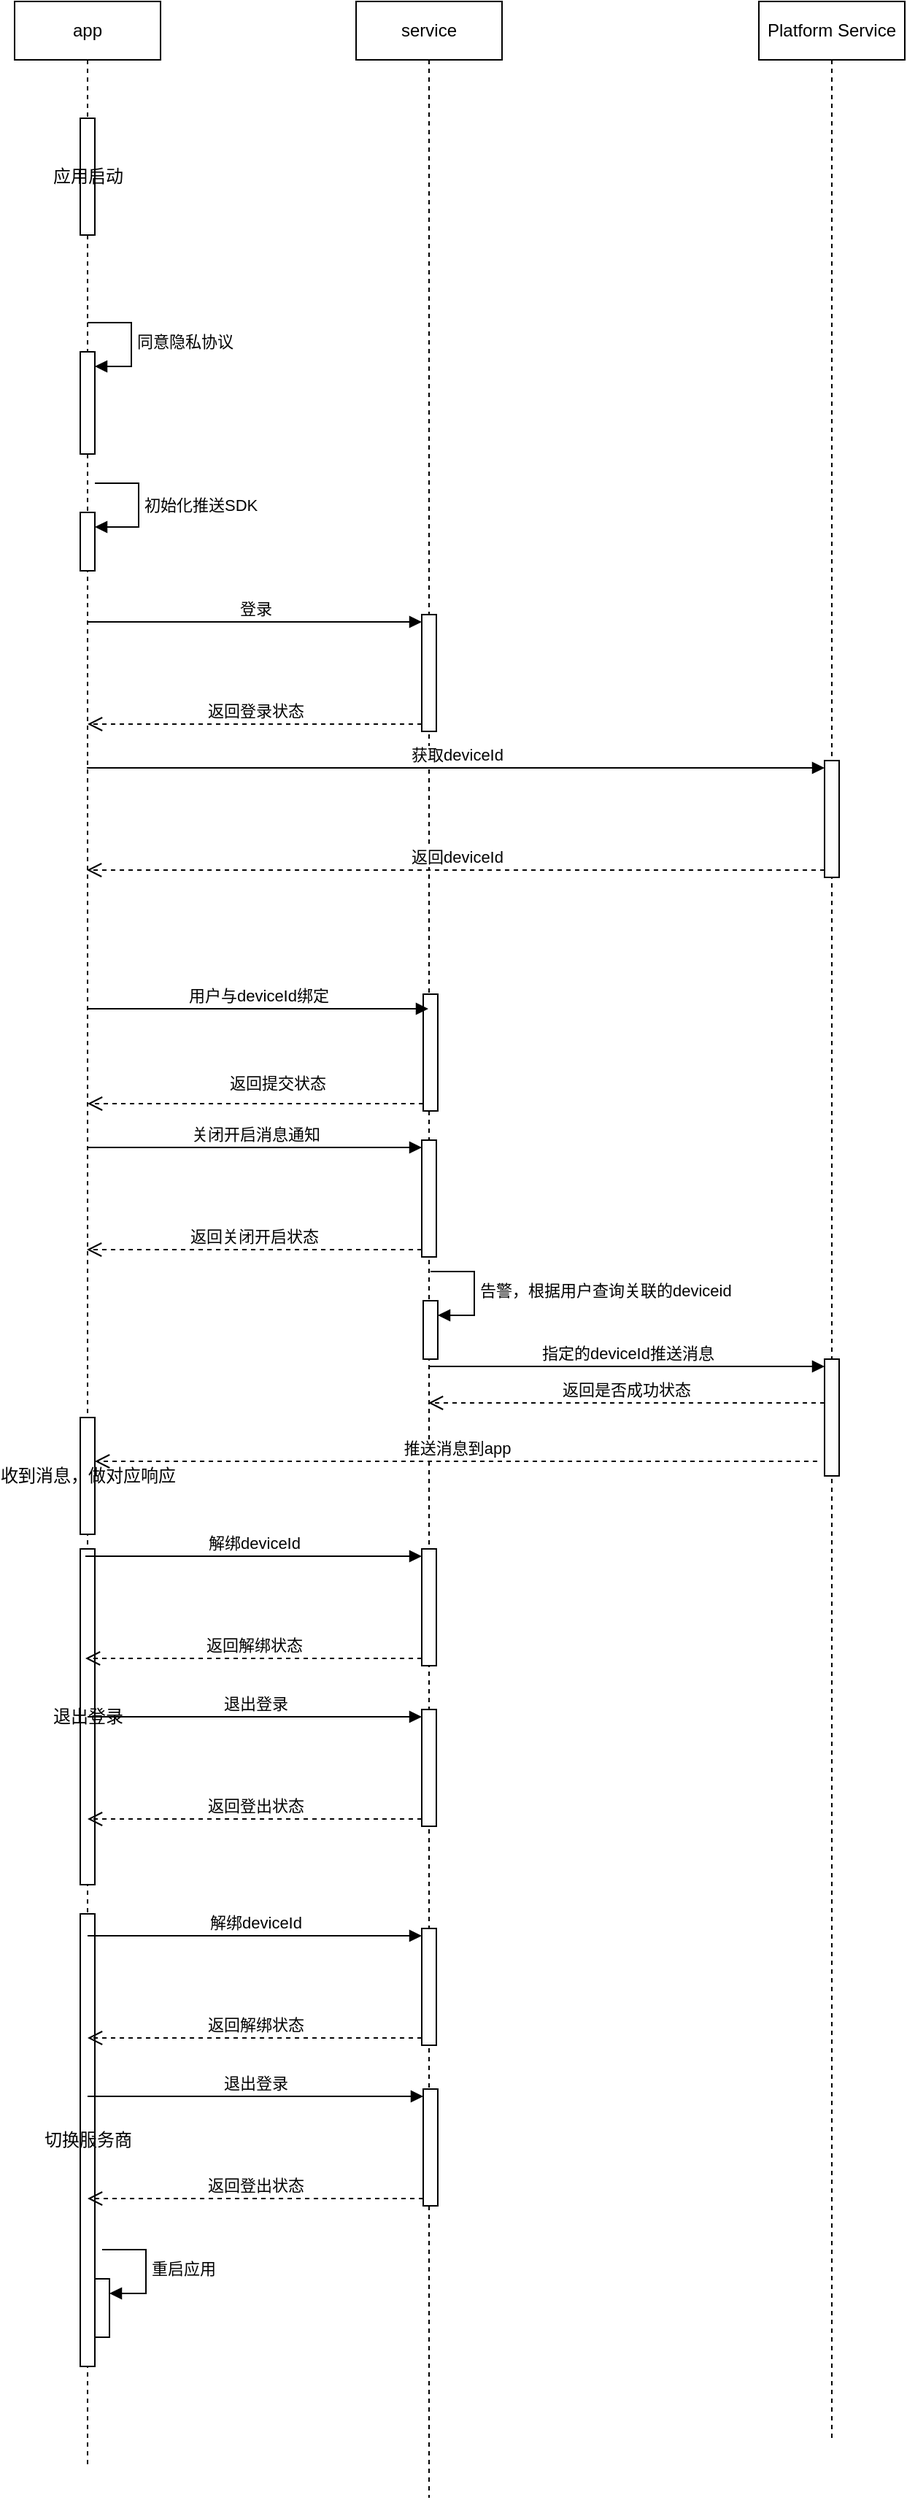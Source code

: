 <mxfile version="22.0.4" type="github">
  <diagram name="第 1 页" id="zFCsPYKmAemc5M4zCG7X">
    <mxGraphModel dx="1434" dy="790" grid="1" gridSize="10" guides="1" tooltips="1" connect="1" arrows="1" fold="1" page="1" pageScale="1" pageWidth="827" pageHeight="1169" math="0" shadow="0">
      <root>
        <mxCell id="0" />
        <mxCell id="1" parent="0" />
        <mxCell id="OrJPfvicP2lSqWDqBgk1-5" value="app" style="shape=umlLifeline;perimeter=lifelinePerimeter;whiteSpace=wrap;html=1;container=1;dropTarget=0;collapsible=0;recursiveResize=0;outlineConnect=0;portConstraint=eastwest;newEdgeStyle={&quot;curved&quot;:0,&quot;rounded&quot;:0};" parent="1" vertex="1">
          <mxGeometry x="80" y="70" width="100" height="1690" as="geometry" />
        </mxCell>
        <mxCell id="OrJPfvicP2lSqWDqBgk1-12" value="应用启动" style="html=1;points=[[0,0,0,0,5],[0,1,0,0,-5],[1,0,0,0,5],[1,1,0,0,-5]];perimeter=orthogonalPerimeter;outlineConnect=0;targetShapes=umlLifeline;portConstraint=eastwest;newEdgeStyle={&quot;curved&quot;:0,&quot;rounded&quot;:0};" parent="OrJPfvicP2lSqWDqBgk1-5" vertex="1">
          <mxGeometry x="45" y="80" width="10" height="80" as="geometry" />
        </mxCell>
        <mxCell id="OrJPfvicP2lSqWDqBgk1-13" value="" style="html=1;points=[[0,0,0,0,5],[0,1,0,0,-5],[1,0,0,0,5],[1,1,0,0,-5]];perimeter=orthogonalPerimeter;outlineConnect=0;targetShapes=umlLifeline;portConstraint=eastwest;newEdgeStyle={&quot;curved&quot;:0,&quot;rounded&quot;:0};" parent="OrJPfvicP2lSqWDqBgk1-5" vertex="1">
          <mxGeometry x="45" y="240" width="10" height="70" as="geometry" />
        </mxCell>
        <mxCell id="OrJPfvicP2lSqWDqBgk1-14" value="同意隐私协议" style="html=1;align=left;spacingLeft=2;endArrow=block;rounded=0;edgeStyle=orthogonalEdgeStyle;curved=0;rounded=0;" parent="OrJPfvicP2lSqWDqBgk1-5" target="OrJPfvicP2lSqWDqBgk1-13" edge="1">
          <mxGeometry relative="1" as="geometry">
            <mxPoint x="50" y="220" as="sourcePoint" />
            <Array as="points">
              <mxPoint x="80" y="250" />
            </Array>
          </mxGeometry>
        </mxCell>
        <mxCell id="OrJPfvicP2lSqWDqBgk1-41" value="" style="html=1;points=[[0,0,0,0,5],[0,1,0,0,-5],[1,0,0,0,5],[1,1,0,0,-5]];perimeter=orthogonalPerimeter;outlineConnect=0;targetShapes=umlLifeline;portConstraint=eastwest;newEdgeStyle={&quot;curved&quot;:0,&quot;rounded&quot;:0};" parent="OrJPfvicP2lSqWDqBgk1-5" vertex="1">
          <mxGeometry x="45" y="350" width="10" height="40" as="geometry" />
        </mxCell>
        <mxCell id="OrJPfvicP2lSqWDqBgk1-42" value="初始化推送SDK" style="html=1;align=left;spacingLeft=2;endArrow=block;rounded=0;edgeStyle=orthogonalEdgeStyle;curved=0;rounded=0;" parent="OrJPfvicP2lSqWDqBgk1-5" target="OrJPfvicP2lSqWDqBgk1-41" edge="1">
          <mxGeometry relative="1" as="geometry">
            <mxPoint x="55" y="330" as="sourcePoint" />
            <Array as="points">
              <mxPoint x="85" y="360" />
            </Array>
          </mxGeometry>
        </mxCell>
        <mxCell id="OGlFRcFxTUkUSfZGmhcq-1" value="退出登录" style="html=1;points=[[0,0,0,0,5],[0,1,0,0,-5],[1,0,0,0,5],[1,1,0,0,-5]];perimeter=orthogonalPerimeter;outlineConnect=0;targetShapes=umlLifeline;portConstraint=eastwest;newEdgeStyle={&quot;curved&quot;:0,&quot;rounded&quot;:0};" parent="OrJPfvicP2lSqWDqBgk1-5" vertex="1">
          <mxGeometry x="45" y="1060" width="10" height="230" as="geometry" />
        </mxCell>
        <mxCell id="OGlFRcFxTUkUSfZGmhcq-9" value="切换服务商" style="html=1;points=[[0,0,0,0,5],[0,1,0,0,-5],[1,0,0,0,5],[1,1,0,0,-5]];perimeter=orthogonalPerimeter;outlineConnect=0;targetShapes=umlLifeline;portConstraint=eastwest;newEdgeStyle={&quot;curved&quot;:0,&quot;rounded&quot;:0};" parent="OrJPfvicP2lSqWDqBgk1-5" vertex="1">
          <mxGeometry x="45" y="1310" width="10" height="310" as="geometry" />
        </mxCell>
        <mxCell id="OGlFRcFxTUkUSfZGmhcq-13" value="" style="html=1;points=[[0,0,0,0,5],[0,1,0,0,-5],[1,0,0,0,5],[1,1,0,0,-5]];perimeter=orthogonalPerimeter;outlineConnect=0;targetShapes=umlLifeline;portConstraint=eastwest;newEdgeStyle={&quot;curved&quot;:0,&quot;rounded&quot;:0};" parent="OrJPfvicP2lSqWDqBgk1-5" vertex="1">
          <mxGeometry x="55" y="1560" width="10" height="40" as="geometry" />
        </mxCell>
        <mxCell id="OGlFRcFxTUkUSfZGmhcq-14" value="重启应用" style="html=1;align=left;spacingLeft=2;endArrow=block;rounded=0;edgeStyle=orthogonalEdgeStyle;curved=0;rounded=0;" parent="OrJPfvicP2lSqWDqBgk1-5" target="OGlFRcFxTUkUSfZGmhcq-13" edge="1">
          <mxGeometry relative="1" as="geometry">
            <mxPoint x="60" y="1540" as="sourcePoint" />
            <Array as="points">
              <mxPoint x="90" y="1570" />
            </Array>
          </mxGeometry>
        </mxCell>
        <mxCell id="OrJPfvicP2lSqWDqBgk1-6" value="service" style="shape=umlLifeline;perimeter=lifelinePerimeter;whiteSpace=wrap;html=1;container=1;dropTarget=0;collapsible=0;recursiveResize=0;outlineConnect=0;portConstraint=eastwest;newEdgeStyle={&quot;curved&quot;:0,&quot;rounded&quot;:0};" parent="1" vertex="1">
          <mxGeometry x="314" y="70" width="100" height="1710" as="geometry" />
        </mxCell>
        <mxCell id="OrJPfvicP2lSqWDqBgk1-25" value="" style="html=1;points=[[0,0,0,0,5],[0,1,0,0,-5],[1,0,0,0,5],[1,1,0,0,-5]];perimeter=orthogonalPerimeter;outlineConnect=0;targetShapes=umlLifeline;portConstraint=eastwest;newEdgeStyle={&quot;curved&quot;:0,&quot;rounded&quot;:0};" parent="OrJPfvicP2lSqWDqBgk1-6" vertex="1">
          <mxGeometry x="45" y="420" width="10" height="80" as="geometry" />
        </mxCell>
        <mxCell id="NTywO0ZUPV1NuHkTcdNC-5" value="" style="html=1;points=[[0,0,0,0,5],[0,1,0,0,-5],[1,0,0,0,5],[1,1,0,0,-5]];perimeter=orthogonalPerimeter;outlineConnect=0;targetShapes=umlLifeline;portConstraint=eastwest;newEdgeStyle={&quot;curved&quot;:0,&quot;rounded&quot;:0};" parent="OrJPfvicP2lSqWDqBgk1-6" vertex="1">
          <mxGeometry x="46" y="680" width="10" height="80" as="geometry" />
        </mxCell>
        <mxCell id="OrJPfvicP2lSqWDqBgk1-28" value="" style="html=1;points=[[0,0,0,0,5],[0,1,0,0,-5],[1,0,0,0,5],[1,1,0,0,-5]];perimeter=orthogonalPerimeter;outlineConnect=0;targetShapes=umlLifeline;portConstraint=eastwest;newEdgeStyle={&quot;curved&quot;:0,&quot;rounded&quot;:0};" parent="OrJPfvicP2lSqWDqBgk1-6" vertex="1">
          <mxGeometry x="45" y="1060" width="10" height="80" as="geometry" />
        </mxCell>
        <mxCell id="OrJPfvicP2lSqWDqBgk1-29" value="解绑deviceId" style="html=1;verticalAlign=bottom;endArrow=block;curved=0;rounded=0;entryX=0;entryY=0;entryDx=0;entryDy=5;" parent="OrJPfvicP2lSqWDqBgk1-6" target="OrJPfvicP2lSqWDqBgk1-28" edge="1">
          <mxGeometry relative="1" as="geometry">
            <mxPoint x="-185.5" y="1065" as="sourcePoint" />
          </mxGeometry>
        </mxCell>
        <mxCell id="OrJPfvicP2lSqWDqBgk1-30" value="返回解绑状态" style="html=1;verticalAlign=bottom;endArrow=open;dashed=1;endSize=8;curved=0;rounded=0;exitX=0;exitY=1;exitDx=0;exitDy=-5;" parent="OrJPfvicP2lSqWDqBgk1-6" source="OrJPfvicP2lSqWDqBgk1-28" edge="1">
          <mxGeometry relative="1" as="geometry">
            <mxPoint x="-185.5" y="1135" as="targetPoint" />
          </mxGeometry>
        </mxCell>
        <mxCell id="OGlFRcFxTUkUSfZGmhcq-2" value="" style="html=1;points=[[0,0,0,0,5],[0,1,0,0,-5],[1,0,0,0,5],[1,1,0,0,-5]];perimeter=orthogonalPerimeter;outlineConnect=0;targetShapes=umlLifeline;portConstraint=eastwest;newEdgeStyle={&quot;curved&quot;:0,&quot;rounded&quot;:0};" parent="OrJPfvicP2lSqWDqBgk1-6" vertex="1">
          <mxGeometry x="45" y="1170" width="10" height="80" as="geometry" />
        </mxCell>
        <mxCell id="OGlFRcFxTUkUSfZGmhcq-6" value="" style="html=1;points=[[0,0,0,0,5],[0,1,0,0,-5],[1,0,0,0,5],[1,1,0,0,-5]];perimeter=orthogonalPerimeter;outlineConnect=0;targetShapes=umlLifeline;portConstraint=eastwest;newEdgeStyle={&quot;curved&quot;:0,&quot;rounded&quot;:0};" parent="OrJPfvicP2lSqWDqBgk1-6" vertex="1">
          <mxGeometry x="45" y="1320" width="10" height="80" as="geometry" />
        </mxCell>
        <mxCell id="OGlFRcFxTUkUSfZGmhcq-10" value="" style="html=1;points=[[0,0,0,0,5],[0,1,0,0,-5],[1,0,0,0,5],[1,1,0,0,-5]];perimeter=orthogonalPerimeter;outlineConnect=0;targetShapes=umlLifeline;portConstraint=eastwest;newEdgeStyle={&quot;curved&quot;:0,&quot;rounded&quot;:0};" parent="OrJPfvicP2lSqWDqBgk1-6" vertex="1">
          <mxGeometry x="46" y="1430" width="10" height="80" as="geometry" />
        </mxCell>
        <mxCell id="OGlFRcFxTUkUSfZGmhcq-15" value="" style="html=1;points=[[0,0,0,0,5],[0,1,0,0,-5],[1,0,0,0,5],[1,1,0,0,-5]];perimeter=orthogonalPerimeter;outlineConnect=0;targetShapes=umlLifeline;portConstraint=eastwest;newEdgeStyle={&quot;curved&quot;:0,&quot;rounded&quot;:0};" parent="OrJPfvicP2lSqWDqBgk1-6" vertex="1">
          <mxGeometry x="45" y="780" width="10" height="80" as="geometry" />
        </mxCell>
        <mxCell id="OGlFRcFxTUkUSfZGmhcq-16" value="关闭开启消息通知" style="html=1;verticalAlign=bottom;endArrow=block;curved=0;rounded=0;entryX=0;entryY=0;entryDx=0;entryDy=5;" parent="OrJPfvicP2lSqWDqBgk1-6" target="OGlFRcFxTUkUSfZGmhcq-15" edge="1">
          <mxGeometry relative="1" as="geometry">
            <mxPoint x="-184.5" y="785" as="sourcePoint" />
          </mxGeometry>
        </mxCell>
        <mxCell id="OGlFRcFxTUkUSfZGmhcq-17" value="返回关闭开启状态" style="html=1;verticalAlign=bottom;endArrow=open;dashed=1;endSize=8;curved=0;rounded=0;exitX=0;exitY=1;exitDx=0;exitDy=-5;" parent="OrJPfvicP2lSqWDqBgk1-6" source="OGlFRcFxTUkUSfZGmhcq-15" edge="1">
          <mxGeometry relative="1" as="geometry">
            <mxPoint x="-184.5" y="855" as="targetPoint" />
          </mxGeometry>
        </mxCell>
        <mxCell id="OrJPfvicP2lSqWDqBgk1-7" value="Platform Service" style="shape=umlLifeline;perimeter=lifelinePerimeter;whiteSpace=wrap;html=1;container=1;dropTarget=0;collapsible=0;recursiveResize=0;outlineConnect=0;portConstraint=eastwest;newEdgeStyle={&quot;curved&quot;:0,&quot;rounded&quot;:0};" parent="1" vertex="1">
          <mxGeometry x="590" y="70" width="100" height="1670" as="geometry" />
        </mxCell>
        <mxCell id="OrJPfvicP2lSqWDqBgk1-22" value="" style="html=1;points=[[0,0,0,0,5],[0,1,0,0,-5],[1,0,0,0,5],[1,1,0,0,-5]];perimeter=orthogonalPerimeter;outlineConnect=0;targetShapes=umlLifeline;portConstraint=eastwest;newEdgeStyle={&quot;curved&quot;:0,&quot;rounded&quot;:0};" parent="OrJPfvicP2lSqWDqBgk1-7" vertex="1">
          <mxGeometry x="45" y="520" width="10" height="80" as="geometry" />
        </mxCell>
        <mxCell id="OrJPfvicP2lSqWDqBgk1-23" value="获取deviceId" style="html=1;verticalAlign=bottom;endArrow=block;curved=0;rounded=0;entryX=0;entryY=0;entryDx=0;entryDy=5;" parent="1" target="OrJPfvicP2lSqWDqBgk1-22" edge="1">
          <mxGeometry relative="1" as="geometry">
            <mxPoint x="129.5" y="595" as="sourcePoint" />
          </mxGeometry>
        </mxCell>
        <mxCell id="OrJPfvicP2lSqWDqBgk1-24" value="返回deviceId" style="html=1;verticalAlign=bottom;endArrow=open;dashed=1;endSize=8;curved=0;rounded=0;exitX=0;exitY=1;exitDx=0;exitDy=-5;" parent="1" source="OrJPfvicP2lSqWDqBgk1-22" edge="1">
          <mxGeometry x="-0.001" relative="1" as="geometry">
            <mxPoint x="129.5" y="665" as="targetPoint" />
            <mxPoint as="offset" />
          </mxGeometry>
        </mxCell>
        <mxCell id="OrJPfvicP2lSqWDqBgk1-26" value="登录" style="html=1;verticalAlign=bottom;endArrow=block;curved=0;rounded=0;entryX=0;entryY=0;entryDx=0;entryDy=5;" parent="1" source="OrJPfvicP2lSqWDqBgk1-5" target="OrJPfvicP2lSqWDqBgk1-25" edge="1">
          <mxGeometry relative="1" as="geometry">
            <mxPoint x="290" y="605" as="sourcePoint" />
          </mxGeometry>
        </mxCell>
        <mxCell id="OrJPfvicP2lSqWDqBgk1-27" value="返回登录状态" style="html=1;verticalAlign=bottom;endArrow=open;dashed=1;endSize=8;curved=0;rounded=0;exitX=0;exitY=1;exitDx=0;exitDy=-5;" parent="1" source="OrJPfvicP2lSqWDqBgk1-25" target="OrJPfvicP2lSqWDqBgk1-5" edge="1">
          <mxGeometry relative="1" as="geometry">
            <mxPoint x="290" y="675" as="targetPoint" />
          </mxGeometry>
        </mxCell>
        <mxCell id="NTywO0ZUPV1NuHkTcdNC-7" value="返回提交状态" style="html=1;verticalAlign=bottom;endArrow=open;dashed=1;endSize=8;curved=0;rounded=0;exitX=0;exitY=1;exitDx=0;exitDy=-5;" parent="1" source="NTywO0ZUPV1NuHkTcdNC-5" target="OrJPfvicP2lSqWDqBgk1-5" edge="1">
          <mxGeometry x="-0.132" y="-5" relative="1" as="geometry">
            <mxPoint x="290" y="825" as="targetPoint" />
            <mxPoint as="offset" />
          </mxGeometry>
        </mxCell>
        <mxCell id="NTywO0ZUPV1NuHkTcdNC-10" value="用户与deviceId绑定" style="html=1;verticalAlign=bottom;endArrow=block;curved=0;rounded=0;" parent="1" edge="1">
          <mxGeometry width="80" relative="1" as="geometry">
            <mxPoint x="130" y="760" as="sourcePoint" />
            <mxPoint x="363.5" y="760" as="targetPoint" />
            <Array as="points" />
          </mxGeometry>
        </mxCell>
        <mxCell id="OGlFRcFxTUkUSfZGmhcq-3" value="退出登录" style="html=1;verticalAlign=bottom;endArrow=block;curved=0;rounded=0;entryX=0;entryY=0;entryDx=0;entryDy=5;" parent="1" source="OrJPfvicP2lSqWDqBgk1-5" target="OGlFRcFxTUkUSfZGmhcq-2" edge="1">
          <mxGeometry relative="1" as="geometry">
            <mxPoint x="289" y="1245" as="sourcePoint" />
          </mxGeometry>
        </mxCell>
        <mxCell id="OGlFRcFxTUkUSfZGmhcq-4" value="返回登出状态" style="html=1;verticalAlign=bottom;endArrow=open;dashed=1;endSize=8;curved=0;rounded=0;exitX=0;exitY=1;exitDx=0;exitDy=-5;" parent="1" source="OGlFRcFxTUkUSfZGmhcq-2" target="OrJPfvicP2lSqWDqBgk1-5" edge="1">
          <mxGeometry relative="1" as="geometry">
            <mxPoint x="289" y="1315" as="targetPoint" />
          </mxGeometry>
        </mxCell>
        <mxCell id="OGlFRcFxTUkUSfZGmhcq-7" value="解绑deviceId" style="html=1;verticalAlign=bottom;endArrow=block;curved=0;rounded=0;entryX=0;entryY=0;entryDx=0;entryDy=5;" parent="1" source="OrJPfvicP2lSqWDqBgk1-5" target="OGlFRcFxTUkUSfZGmhcq-6" edge="1">
          <mxGeometry relative="1" as="geometry">
            <mxPoint x="289" y="1395" as="sourcePoint" />
          </mxGeometry>
        </mxCell>
        <mxCell id="OGlFRcFxTUkUSfZGmhcq-8" value="返回解绑状态" style="html=1;verticalAlign=bottom;endArrow=open;dashed=1;endSize=8;curved=0;rounded=0;exitX=0;exitY=1;exitDx=0;exitDy=-5;" parent="1" source="OGlFRcFxTUkUSfZGmhcq-6" target="OrJPfvicP2lSqWDqBgk1-5" edge="1">
          <mxGeometry relative="1" as="geometry">
            <mxPoint x="289" y="1465" as="targetPoint" />
          </mxGeometry>
        </mxCell>
        <mxCell id="OGlFRcFxTUkUSfZGmhcq-11" value="退出登录" style="html=1;verticalAlign=bottom;endArrow=block;curved=0;rounded=0;entryX=0;entryY=0;entryDx=0;entryDy=5;" parent="1" source="OrJPfvicP2lSqWDqBgk1-5" target="OGlFRcFxTUkUSfZGmhcq-10" edge="1">
          <mxGeometry relative="1" as="geometry">
            <mxPoint x="290" y="1505" as="sourcePoint" />
          </mxGeometry>
        </mxCell>
        <mxCell id="OGlFRcFxTUkUSfZGmhcq-12" value="返回登出状态" style="html=1;verticalAlign=bottom;endArrow=open;dashed=1;endSize=8;curved=0;rounded=0;exitX=0;exitY=1;exitDx=0;exitDy=-5;" parent="1" source="OGlFRcFxTUkUSfZGmhcq-10" target="OrJPfvicP2lSqWDqBgk1-5" edge="1">
          <mxGeometry relative="1" as="geometry">
            <mxPoint x="290" y="1575" as="targetPoint" />
          </mxGeometry>
        </mxCell>
        <mxCell id="OrJPfvicP2lSqWDqBgk1-34" value="" style="html=1;points=[[0,0,0,0,5],[0,1,0,0,-5],[1,0,0,0,5],[1,1,0,0,-5]];perimeter=orthogonalPerimeter;outlineConnect=0;targetShapes=umlLifeline;portConstraint=eastwest;newEdgeStyle={&quot;curved&quot;:0,&quot;rounded&quot;:0};" parent="1" vertex="1">
          <mxGeometry x="360" y="960" width="10" height="40" as="geometry" />
        </mxCell>
        <mxCell id="OrJPfvicP2lSqWDqBgk1-35" value="告警，根据用户查询关联的deviceid" style="html=1;align=left;spacingLeft=2;endArrow=block;rounded=0;edgeStyle=orthogonalEdgeStyle;curved=0;rounded=0;" parent="1" target="OrJPfvicP2lSqWDqBgk1-34" edge="1">
          <mxGeometry relative="1" as="geometry">
            <mxPoint x="365" y="940" as="sourcePoint" />
            <Array as="points">
              <mxPoint x="395" y="970" />
            </Array>
          </mxGeometry>
        </mxCell>
        <mxCell id="OrJPfvicP2lSqWDqBgk1-40" value="收到消息，做对应响应" style="html=1;points=[[0,0,0,0,5],[0,1,0,0,-5],[1,0,0,0,5],[1,1,0,0,-5]];perimeter=orthogonalPerimeter;outlineConnect=0;targetShapes=umlLifeline;portConstraint=eastwest;newEdgeStyle={&quot;curved&quot;:0,&quot;rounded&quot;:0};" parent="1" vertex="1">
          <mxGeometry x="125" y="1040" width="10" height="80" as="geometry" />
        </mxCell>
        <mxCell id="OrJPfvicP2lSqWDqBgk1-36" value="" style="html=1;points=[[0,0,0,0,5],[0,1,0,0,-5],[1,0,0,0,5],[1,1,0,0,-5]];perimeter=orthogonalPerimeter;outlineConnect=0;targetShapes=umlLifeline;portConstraint=eastwest;newEdgeStyle={&quot;curved&quot;:0,&quot;rounded&quot;:0};" parent="1" vertex="1">
          <mxGeometry x="635" y="1000" width="10" height="80" as="geometry" />
        </mxCell>
        <mxCell id="OrJPfvicP2lSqWDqBgk1-37" value="指定的deviceId推送消息" style="html=1;verticalAlign=bottom;endArrow=block;curved=0;rounded=0;entryX=0;entryY=0;entryDx=0;entryDy=5;" parent="1" target="OrJPfvicP2lSqWDqBgk1-36" edge="1">
          <mxGeometry relative="1" as="geometry">
            <mxPoint x="363.5" y="1005" as="sourcePoint" />
          </mxGeometry>
        </mxCell>
        <mxCell id="OrJPfvicP2lSqWDqBgk1-38" value="返回是否成功状态" style="html=1;verticalAlign=bottom;endArrow=open;dashed=1;endSize=8;curved=0;rounded=0;exitX=0;exitY=1;exitDx=0;exitDy=-5;" parent="1" edge="1">
          <mxGeometry relative="1" as="geometry">
            <mxPoint x="363.5" y="1030" as="targetPoint" />
            <mxPoint x="635" y="1030" as="sourcePoint" />
          </mxGeometry>
        </mxCell>
        <mxCell id="OrJPfvicP2lSqWDqBgk1-39" value="推送消息到app" style="html=1;verticalAlign=bottom;endArrow=open;dashed=1;endSize=8;curved=0;rounded=0;" parent="1" target="OrJPfvicP2lSqWDqBgk1-40" edge="1">
          <mxGeometry relative="1" as="geometry">
            <mxPoint x="630" y="1070" as="sourcePoint" />
            <mxPoint x="140" y="1070" as="targetPoint" />
          </mxGeometry>
        </mxCell>
      </root>
    </mxGraphModel>
  </diagram>
</mxfile>
